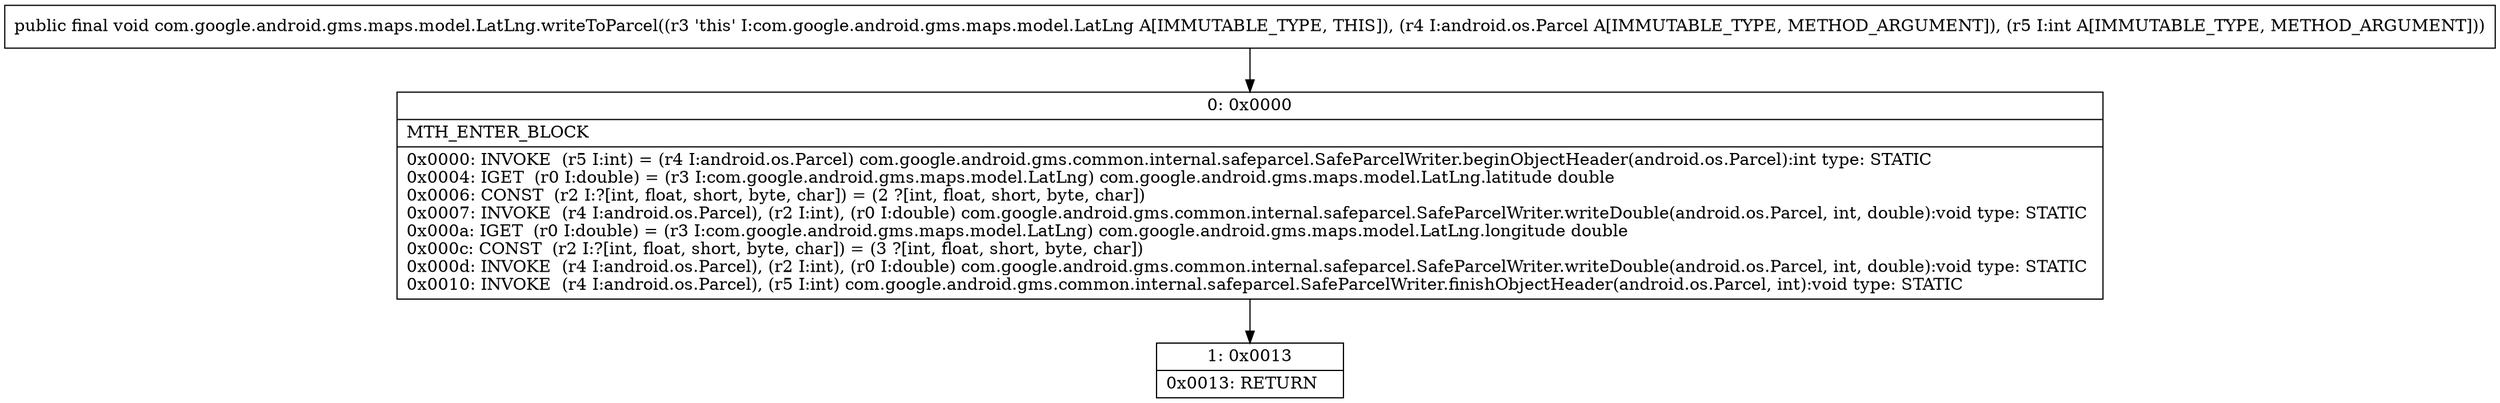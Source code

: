 digraph "CFG forcom.google.android.gms.maps.model.LatLng.writeToParcel(Landroid\/os\/Parcel;I)V" {
Node_0 [shape=record,label="{0\:\ 0x0000|MTH_ENTER_BLOCK\l|0x0000: INVOKE  (r5 I:int) = (r4 I:android.os.Parcel) com.google.android.gms.common.internal.safeparcel.SafeParcelWriter.beginObjectHeader(android.os.Parcel):int type: STATIC \l0x0004: IGET  (r0 I:double) = (r3 I:com.google.android.gms.maps.model.LatLng) com.google.android.gms.maps.model.LatLng.latitude double \l0x0006: CONST  (r2 I:?[int, float, short, byte, char]) = (2 ?[int, float, short, byte, char]) \l0x0007: INVOKE  (r4 I:android.os.Parcel), (r2 I:int), (r0 I:double) com.google.android.gms.common.internal.safeparcel.SafeParcelWriter.writeDouble(android.os.Parcel, int, double):void type: STATIC \l0x000a: IGET  (r0 I:double) = (r3 I:com.google.android.gms.maps.model.LatLng) com.google.android.gms.maps.model.LatLng.longitude double \l0x000c: CONST  (r2 I:?[int, float, short, byte, char]) = (3 ?[int, float, short, byte, char]) \l0x000d: INVOKE  (r4 I:android.os.Parcel), (r2 I:int), (r0 I:double) com.google.android.gms.common.internal.safeparcel.SafeParcelWriter.writeDouble(android.os.Parcel, int, double):void type: STATIC \l0x0010: INVOKE  (r4 I:android.os.Parcel), (r5 I:int) com.google.android.gms.common.internal.safeparcel.SafeParcelWriter.finishObjectHeader(android.os.Parcel, int):void type: STATIC \l}"];
Node_1 [shape=record,label="{1\:\ 0x0013|0x0013: RETURN   \l}"];
MethodNode[shape=record,label="{public final void com.google.android.gms.maps.model.LatLng.writeToParcel((r3 'this' I:com.google.android.gms.maps.model.LatLng A[IMMUTABLE_TYPE, THIS]), (r4 I:android.os.Parcel A[IMMUTABLE_TYPE, METHOD_ARGUMENT]), (r5 I:int A[IMMUTABLE_TYPE, METHOD_ARGUMENT])) }"];
MethodNode -> Node_0;
Node_0 -> Node_1;
}

